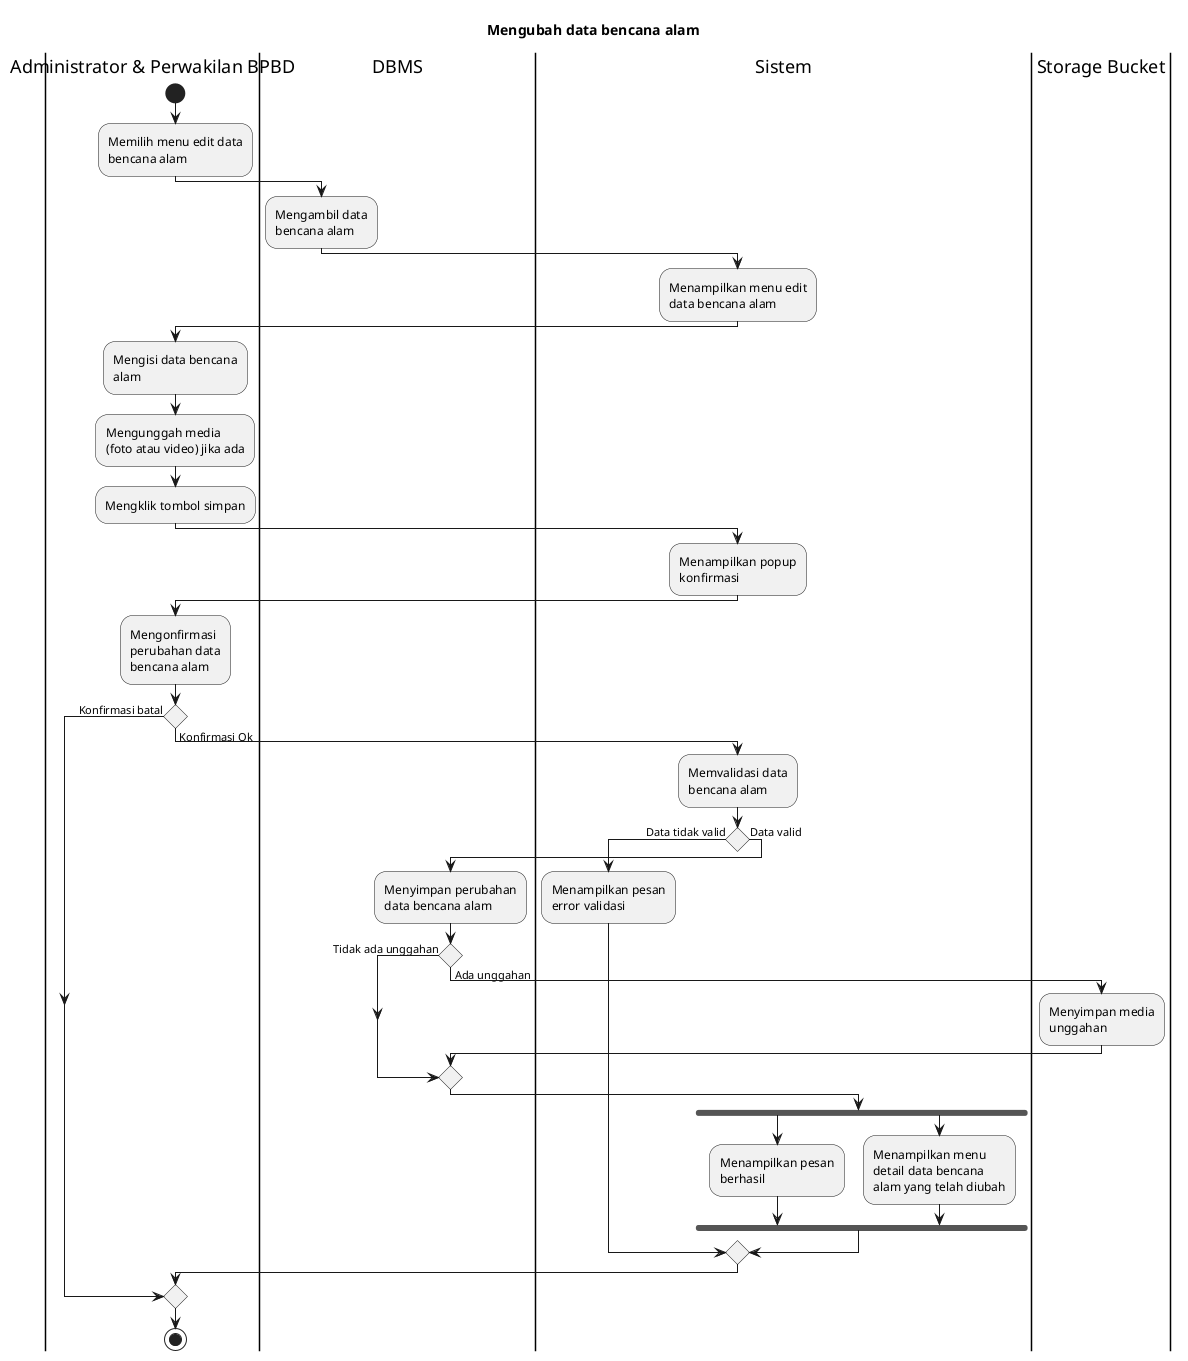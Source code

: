 @startuml UC-MGDISASTER-008 - Mengubah data bencana alam
skinparam wrapWidth 140

title Mengubah data bencana alam

|Administrator & Perwakilan BPBD|
start
:Memilih menu edit data bencana alam;

|DBMS|
:Mengambil data bencana alam;

|Sistem|
:Menampilkan menu edit data bencana alam;

|Administrator & Perwakilan BPBD|
:Mengisi data bencana alam;
:Mengunggah media (foto atau video) jika ada;
:Mengklik tombol simpan;

|Sistem|
:Menampilkan popup konfirmasi;

|Administrator & Perwakilan BPBD|
:Mengonfirmasi perubahan data bencana alam;

if () then (Konfirmasi batal)
else (Konfirmasi Ok)
  |Sistem|
  :Memvalidasi data bencana alam;

  if () then (Data tidak valid)
    :Menampilkan pesan error validasi;
  else (Data valid)
    |DBMS|
    :Menyimpan perubahan data bencana alam;

    if () then (Tidak ada unggahan)
    else (Ada unggahan)
      |Storage Bucket|
      :Menyimpan media unggahan;
    endif

    |Sistem|
    fork
      :Menampilkan pesan berhasil;
    fork again
      :Menampilkan menu detail data bencana alam yang telah diubah;
    endfork
    endif
endif

|Administrator & Perwakilan BPBD|
stop

@enduml